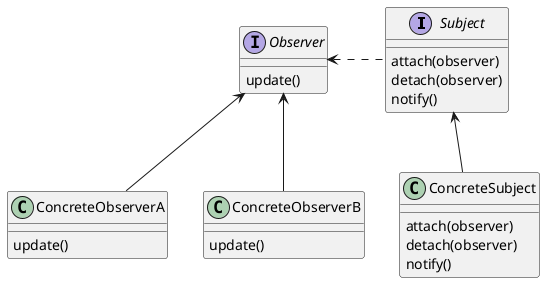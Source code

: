 @startuml
interface Subject{
  attach(observer)
  detach(observer)
  notify()
}
class ConcreteSubject{
  attach(observer)
  detach(observer)
  notify()
}

interface Observer {
  update()
}
class ConcreteObserverA {
  update()
}
class ConcreteObserverB {
  update()
}


ConcreteObserverA -u-> Observer
ConcreteObserverB -u-> Observer
ConcreteSubject -u-> Subject
Subject .l.> Observer

@enduml
